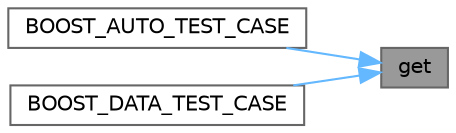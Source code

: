 digraph "get"
{
 // INTERACTIVE_SVG=YES
 // LATEX_PDF_SIZE
  bgcolor="transparent";
  edge [fontname=Helvetica,fontsize=10,labelfontname=Helvetica,labelfontsize=10];
  node [fontname=Helvetica,fontsize=10,shape=box,height=0.2,width=0.4];
  rankdir="RL";
  Node1 [label="get",height=0.2,width=0.4,color="gray40", fillcolor="grey60", style="filled", fontcolor="black",tooltip=" "];
  Node1 -> Node2 [dir="back",color="steelblue1",style="solid"];
  Node2 [label="BOOST_AUTO_TEST_CASE",height=0.2,width=0.4,color="grey40", fillcolor="white", style="filled",URL="$test_2commodityvolcurve_8cpp.html#a020df78606b2b7a7f1ff9d89a1d1f9cd",tooltip=" "];
  Node1 -> Node3 [dir="back",color="steelblue1",style="solid"];
  Node3 [label="BOOST_DATA_TEST_CASE",height=0.2,width=0.4,color="grey40", fillcolor="white", style="filled",URL="$test_2commoditycurve_8cpp.html#a64a3926b601ac871e7307d93a5e8cadc",tooltip=" "];
}
